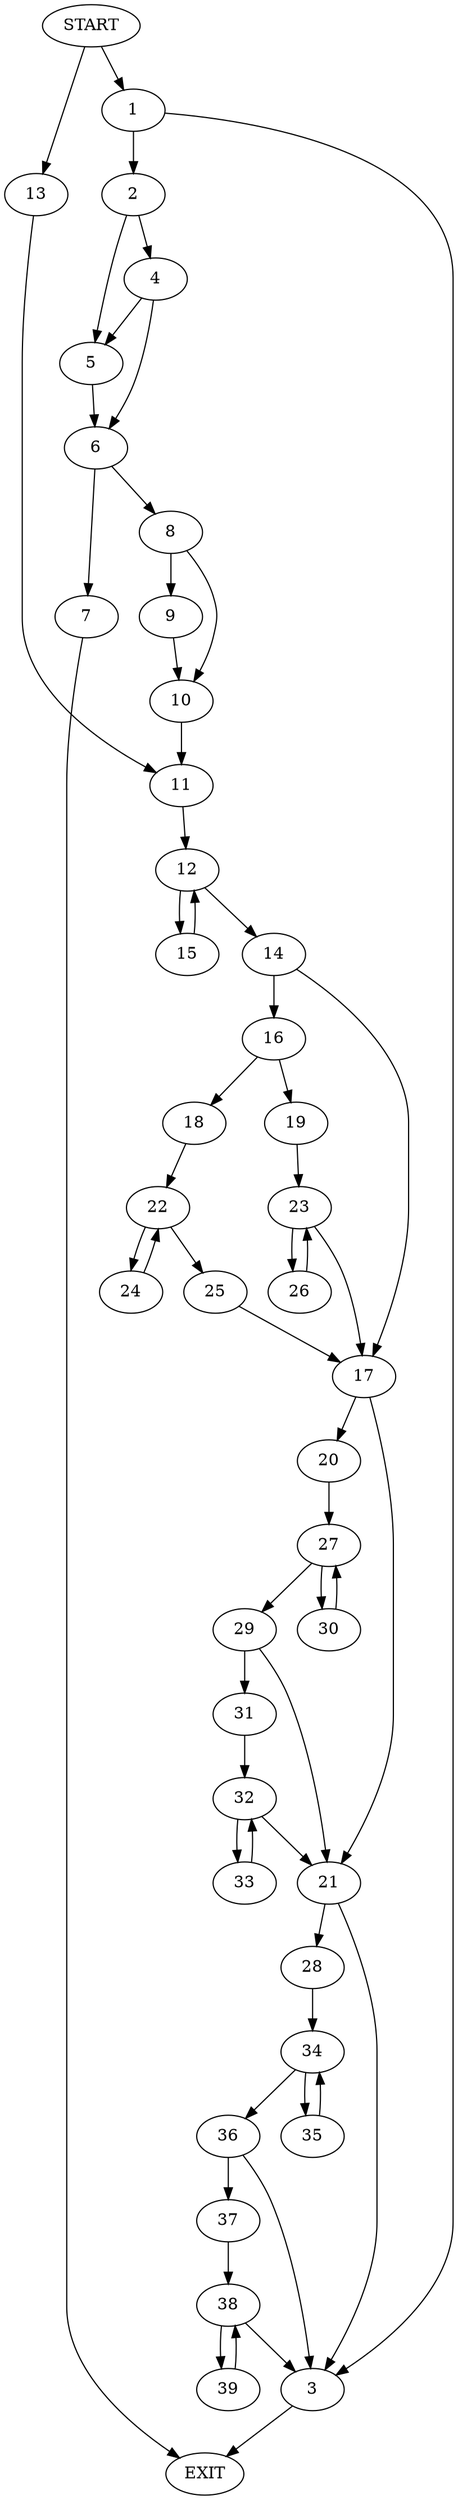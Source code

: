 digraph {
0 [label="START"]
40 [label="EXIT"]
0 -> 1
1 -> 2
1 -> 3
3 -> 40
2 -> 4
2 -> 5
4 -> 6
4 -> 5
5 -> 6
6 -> 7
6 -> 8
7 -> 40
8 -> 9
8 -> 10
9 -> 10
10 -> 11
11 -> 12
0 -> 13
13 -> 11
12 -> 14
12 -> 15
14 -> 16
14 -> 17
15 -> 12
16 -> 18
16 -> 19
17 -> 20
17 -> 21
18 -> 22
19 -> 23
22 -> 24
22 -> 25
24 -> 22
25 -> 17
23 -> 26
23 -> 17
26 -> 23
20 -> 27
21 -> 28
21 -> 3
27 -> 29
27 -> 30
30 -> 27
29 -> 31
29 -> 21
31 -> 32
32 -> 33
32 -> 21
33 -> 32
28 -> 34
34 -> 35
34 -> 36
36 -> 3
36 -> 37
35 -> 34
37 -> 38
38 -> 3
38 -> 39
39 -> 38
}
